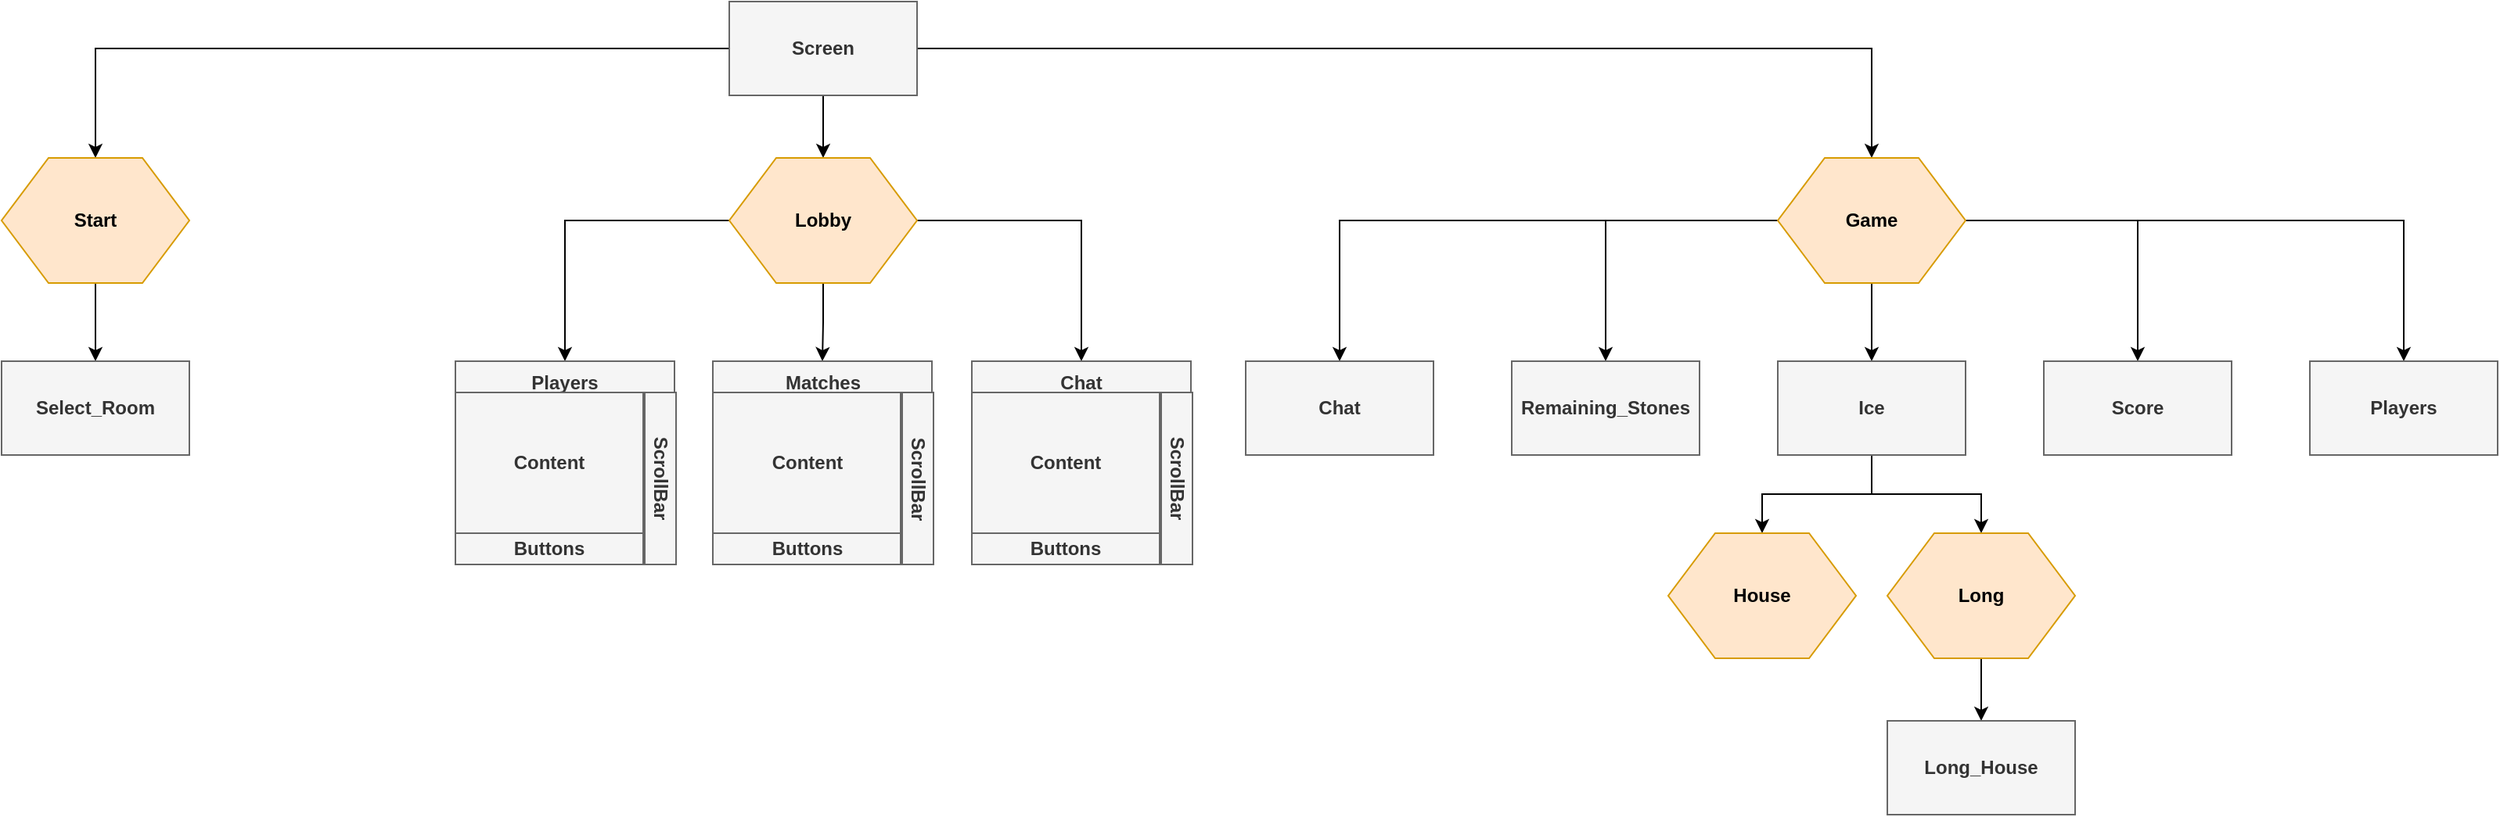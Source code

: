 <mxfile version="13.3.9" type="device"><diagram id="R2lEEEUBdFMjLlhIrx00" name="Page-1"><mxGraphModel dx="2881" dy="1176" grid="1" gridSize="10" guides="1" tooltips="1" connect="1" arrows="1" fold="1" page="1" pageScale="1" pageWidth="850" pageHeight="1100" math="0" shadow="0" extFonts="Permanent Marker^https://fonts.googleapis.com/css?family=Permanent+Marker"><root><mxCell id="0"/><mxCell id="1" parent="0"/><mxCell id="MElYCyy29GRaccVlO7ko-5" style="edgeStyle=orthogonalEdgeStyle;rounded=0;orthogonalLoop=1;jettySize=auto;html=1;entryX=0.5;entryY=0;entryDx=0;entryDy=0;" edge="1" parent="1" source="MElYCyy29GRaccVlO7ko-1" target="MElYCyy29GRaccVlO7ko-3"><mxGeometry relative="1" as="geometry"/></mxCell><mxCell id="MElYCyy29GRaccVlO7ko-6" style="edgeStyle=orthogonalEdgeStyle;rounded=0;orthogonalLoop=1;jettySize=auto;html=1;" edge="1" parent="1" source="MElYCyy29GRaccVlO7ko-1" target="MElYCyy29GRaccVlO7ko-2"><mxGeometry relative="1" as="geometry"/></mxCell><mxCell id="MElYCyy29GRaccVlO7ko-7" style="edgeStyle=orthogonalEdgeStyle;rounded=0;orthogonalLoop=1;jettySize=auto;html=1;entryX=0.5;entryY=0;entryDx=0;entryDy=0;" edge="1" parent="1" source="MElYCyy29GRaccVlO7ko-1" target="MElYCyy29GRaccVlO7ko-4"><mxGeometry relative="1" as="geometry"/></mxCell><mxCell id="MElYCyy29GRaccVlO7ko-1" value="Screen" style="rounded=0;whiteSpace=wrap;html=1;fillColor=#f5f5f5;strokeColor=#666666;fontColor=#333333;fontStyle=1" vertex="1" parent="1"><mxGeometry x="5" y="90" width="120" height="60" as="geometry"/></mxCell><mxCell id="MElYCyy29GRaccVlO7ko-46" style="edgeStyle=orthogonalEdgeStyle;rounded=0;orthogonalLoop=1;jettySize=auto;html=1;" edge="1" parent="1" source="MElYCyy29GRaccVlO7ko-2" target="MElYCyy29GRaccVlO7ko-45"><mxGeometry relative="1" as="geometry"/></mxCell><mxCell id="MElYCyy29GRaccVlO7ko-2" value="Start" style="shape=hexagon;perimeter=hexagonPerimeter2;whiteSpace=wrap;html=1;fillColor=#ffe6cc;strokeColor=#d79b00;fontStyle=1" vertex="1" parent="1"><mxGeometry x="-460" y="190" width="120" height="80" as="geometry"/></mxCell><mxCell id="MElYCyy29GRaccVlO7ko-27" style="edgeStyle=orthogonalEdgeStyle;rounded=0;orthogonalLoop=1;jettySize=auto;html=1;entryX=0.5;entryY=0;entryDx=0;entryDy=0;" edge="1" parent="1" source="MElYCyy29GRaccVlO7ko-3" target="MElYCyy29GRaccVlO7ko-34"><mxGeometry relative="1" as="geometry"><mxPoint x="65" y="320" as="targetPoint"/></mxGeometry></mxCell><mxCell id="MElYCyy29GRaccVlO7ko-28" style="edgeStyle=orthogonalEdgeStyle;rounded=0;orthogonalLoop=1;jettySize=auto;html=1;entryX=0.5;entryY=0;entryDx=0;entryDy=0;" edge="1" parent="1" source="MElYCyy29GRaccVlO7ko-3" target="MElYCyy29GRaccVlO7ko-39"><mxGeometry relative="1" as="geometry"><mxPoint x="210" y="320" as="targetPoint"/></mxGeometry></mxCell><mxCell id="MElYCyy29GRaccVlO7ko-29" style="edgeStyle=orthogonalEdgeStyle;rounded=0;orthogonalLoop=1;jettySize=auto;html=1;" edge="1" parent="1" source="MElYCyy29GRaccVlO7ko-3" target="MElYCyy29GRaccVlO7ko-26"><mxGeometry relative="1" as="geometry"/></mxCell><mxCell id="MElYCyy29GRaccVlO7ko-3" value="Lobby" style="shape=hexagon;perimeter=hexagonPerimeter2;whiteSpace=wrap;html=1;fillColor=#ffe6cc;strokeColor=#d79b00;fontStyle=1" vertex="1" parent="1"><mxGeometry x="5" y="190" width="120" height="80" as="geometry"/></mxCell><mxCell id="MElYCyy29GRaccVlO7ko-9" style="edgeStyle=orthogonalEdgeStyle;rounded=0;orthogonalLoop=1;jettySize=auto;html=1;" edge="1" parent="1" source="MElYCyy29GRaccVlO7ko-4" target="MElYCyy29GRaccVlO7ko-8"><mxGeometry relative="1" as="geometry"/></mxCell><mxCell id="MElYCyy29GRaccVlO7ko-15" style="edgeStyle=orthogonalEdgeStyle;rounded=0;orthogonalLoop=1;jettySize=auto;html=1;" edge="1" parent="1" source="MElYCyy29GRaccVlO7ko-4" target="MElYCyy29GRaccVlO7ko-14"><mxGeometry relative="1" as="geometry"/></mxCell><mxCell id="MElYCyy29GRaccVlO7ko-19" style="edgeStyle=orthogonalEdgeStyle;rounded=0;orthogonalLoop=1;jettySize=auto;html=1;" edge="1" parent="1" source="MElYCyy29GRaccVlO7ko-4" target="MElYCyy29GRaccVlO7ko-17"><mxGeometry relative="1" as="geometry"/></mxCell><mxCell id="MElYCyy29GRaccVlO7ko-20" style="edgeStyle=orthogonalEdgeStyle;rounded=0;orthogonalLoop=1;jettySize=auto;html=1;" edge="1" parent="1" source="MElYCyy29GRaccVlO7ko-4" target="MElYCyy29GRaccVlO7ko-18"><mxGeometry relative="1" as="geometry"/></mxCell><mxCell id="MElYCyy29GRaccVlO7ko-21" style="edgeStyle=orthogonalEdgeStyle;rounded=0;orthogonalLoop=1;jettySize=auto;html=1;" edge="1" parent="1" source="MElYCyy29GRaccVlO7ko-4" target="MElYCyy29GRaccVlO7ko-16"><mxGeometry relative="1" as="geometry"/></mxCell><mxCell id="MElYCyy29GRaccVlO7ko-4" value="Game" style="shape=hexagon;perimeter=hexagonPerimeter2;whiteSpace=wrap;html=1;fillColor=#ffe6cc;strokeColor=#d79b00;fontStyle=1" vertex="1" parent="1"><mxGeometry x="675" y="190" width="120" height="80" as="geometry"/></mxCell><mxCell id="MElYCyy29GRaccVlO7ko-12" style="edgeStyle=orthogonalEdgeStyle;rounded=0;orthogonalLoop=1;jettySize=auto;html=1;" edge="1" parent="1" source="MElYCyy29GRaccVlO7ko-8" target="MElYCyy29GRaccVlO7ko-10"><mxGeometry relative="1" as="geometry"/></mxCell><mxCell id="MElYCyy29GRaccVlO7ko-13" style="edgeStyle=orthogonalEdgeStyle;rounded=0;orthogonalLoop=1;jettySize=auto;html=1;entryX=0.5;entryY=0;entryDx=0;entryDy=0;" edge="1" parent="1" source="MElYCyy29GRaccVlO7ko-8" target="MElYCyy29GRaccVlO7ko-11"><mxGeometry relative="1" as="geometry"/></mxCell><mxCell id="MElYCyy29GRaccVlO7ko-8" value="Ice" style="rounded=0;whiteSpace=wrap;html=1;fillColor=#f5f5f5;strokeColor=#666666;fontColor=#333333;fontStyle=1" vertex="1" parent="1"><mxGeometry x="675" y="320" width="120" height="60" as="geometry"/></mxCell><mxCell id="MElYCyy29GRaccVlO7ko-10" value="House" style="shape=hexagon;perimeter=hexagonPerimeter2;whiteSpace=wrap;html=1;fillColor=#ffe6cc;strokeColor=#d79b00;fontStyle=1" vertex="1" parent="1"><mxGeometry x="605" y="430" width="120" height="80" as="geometry"/></mxCell><mxCell id="MElYCyy29GRaccVlO7ko-23" style="edgeStyle=orthogonalEdgeStyle;rounded=0;orthogonalLoop=1;jettySize=auto;html=1;" edge="1" parent="1" source="MElYCyy29GRaccVlO7ko-11" target="MElYCyy29GRaccVlO7ko-22"><mxGeometry relative="1" as="geometry"/></mxCell><mxCell id="MElYCyy29GRaccVlO7ko-11" value="Long" style="shape=hexagon;perimeter=hexagonPerimeter2;whiteSpace=wrap;html=1;fillColor=#ffe6cc;strokeColor=#d79b00;fontStyle=1" vertex="1" parent="1"><mxGeometry x="745" y="430" width="120" height="80" as="geometry"/></mxCell><mxCell id="MElYCyy29GRaccVlO7ko-14" value="Score" style="rounded=0;whiteSpace=wrap;html=1;fillColor=#f5f5f5;strokeColor=#666666;fontColor=#333333;fontStyle=1" vertex="1" parent="1"><mxGeometry x="845" y="320" width="120" height="60" as="geometry"/></mxCell><mxCell id="MElYCyy29GRaccVlO7ko-16" value="Players&lt;span style=&quot;color: rgba(0 , 0 , 0 , 0) ; font-family: monospace ; font-size: 0px ; font-weight: 400&quot;&gt;%3CmxGraphModel%3E%3Croot%3E%3CmxCell%20id%3D%220%22%2F%3E%3CmxCell%20id%3D%221%22%20parent%3D%220%22%2F%3E%3CmxCell%20id%3D%222%22%20value%3D%22Ice%22%20style%3D%22rounded%3D0%3BwhiteSpace%3Dwrap%3Bhtml%3D1%3BfillColor%3D%23f5f5f5%3BstrokeColor%3D%23666666%3BfontColor%3D%23333333%3BfontStyle%3D1%22%20vertex%3D%221%22%20parent%3D%221%22%3E%3CmxGeometry%20x%3D%22430%22%20y%3D%22320%22%20width%3D%22120%22%20height%3D%2260%22%20as%3D%22geometry%22%2F%3E%3C%2FmxCell%3E%3C%2Froot%3E%3C%2FmxGraphModel%3E&lt;/span&gt;" style="rounded=0;whiteSpace=wrap;html=1;fillColor=#f5f5f5;strokeColor=#666666;fontColor=#333333;fontStyle=1" vertex="1" parent="1"><mxGeometry x="1015" y="320" width="120" height="60" as="geometry"/></mxCell><mxCell id="MElYCyy29GRaccVlO7ko-17" value="Remaining_Stones" style="rounded=0;whiteSpace=wrap;html=1;fillColor=#f5f5f5;strokeColor=#666666;fontColor=#333333;fontStyle=1" vertex="1" parent="1"><mxGeometry x="505" y="320" width="120" height="60" as="geometry"/></mxCell><mxCell id="MElYCyy29GRaccVlO7ko-18" value="Chat" style="rounded=0;whiteSpace=wrap;html=1;fillColor=#f5f5f5;strokeColor=#666666;fontColor=#333333;fontStyle=1" vertex="1" parent="1"><mxGeometry x="335" y="320" width="120" height="60" as="geometry"/></mxCell><mxCell id="MElYCyy29GRaccVlO7ko-22" value="Long_House" style="rounded=0;whiteSpace=wrap;html=1;fillColor=#f5f5f5;strokeColor=#666666;fontColor=#333333;fontStyle=1" vertex="1" parent="1"><mxGeometry x="745" y="550" width="120" height="60" as="geometry"/></mxCell><mxCell id="MElYCyy29GRaccVlO7ko-26" value="Players" style="rounded=0;whiteSpace=wrap;html=1;fillColor=#f5f5f5;strokeColor=#666666;fontColor=#333333;fontStyle=1;verticalAlign=top;" vertex="1" parent="1"><mxGeometry x="-170" y="320" width="140" height="130" as="geometry"/></mxCell><mxCell id="MElYCyy29GRaccVlO7ko-33" value="" style="group" vertex="1" connectable="0" parent="1"><mxGeometry x="-170" y="340" width="141" height="110" as="geometry"/></mxCell><mxCell id="MElYCyy29GRaccVlO7ko-30" value="ScrollBar&lt;span style=&quot;color: rgba(0 , 0 , 0 , 0) ; font-family: monospace ; font-size: 0px ; font-weight: 400&quot;&gt;%3CmxGraphModel%3E%3Croot%3E%3CmxCell%20id%3D%220%22%2F%3E%3CmxCell%20id%3D%221%22%20parent%3D%220%22%2F%3E%3CmxCell%20id%3D%222%22%20value%3D%22Matches%22%20style%3D%22rounded%3D0%3BwhiteSpace%3Dwrap%3Bhtml%3D1%3BfillColor%3D%23f5f5f5%3BstrokeColor%3D%23666666%3BfontColor%3D%23333333%3BfontStyle%3D1%22%20vertex%3D%221%22%20parent%3D%221%22%3E%3CmxGeometry%20x%3D%225%22%20y%3D%22320%22%20width%3D%22120%22%20height%3D%2260%22%20as%3D%22geometry%22%2F%3E%3C%2FmxCell%3E%3C%2Froot%3E%3C%2FmxGraphModel%3E&lt;/span&gt;" style="rounded=0;whiteSpace=wrap;html=1;fillColor=#f5f5f5;strokeColor=#666666;fontColor=#333333;fontStyle=1;rotation=90;" vertex="1" parent="MElYCyy29GRaccVlO7ko-33"><mxGeometry x="76" y="45" width="110" height="20" as="geometry"/></mxCell><mxCell id="MElYCyy29GRaccVlO7ko-31" value="Buttons" style="rounded=0;whiteSpace=wrap;html=1;fillColor=#f5f5f5;strokeColor=#666666;fontColor=#333333;fontStyle=1" vertex="1" parent="MElYCyy29GRaccVlO7ko-33"><mxGeometry y="90" width="120" height="20" as="geometry"/></mxCell><mxCell id="MElYCyy29GRaccVlO7ko-32" value="Content" style="rounded=0;whiteSpace=wrap;html=1;fillColor=#f5f5f5;strokeColor=#666666;fontColor=#333333;fontStyle=1" vertex="1" parent="MElYCyy29GRaccVlO7ko-33"><mxGeometry width="120" height="90" as="geometry"/></mxCell><mxCell id="MElYCyy29GRaccVlO7ko-34" value="Matches" style="rounded=0;whiteSpace=wrap;html=1;fillColor=#f5f5f5;strokeColor=#666666;fontColor=#333333;fontStyle=1;verticalAlign=top;" vertex="1" parent="1"><mxGeometry x="-5.5" y="320" width="140" height="130" as="geometry"/></mxCell><mxCell id="MElYCyy29GRaccVlO7ko-35" value="" style="group" vertex="1" connectable="0" parent="1"><mxGeometry x="-5.5" y="340" width="141" height="110" as="geometry"/></mxCell><mxCell id="MElYCyy29GRaccVlO7ko-36" value="ScrollBar&lt;span style=&quot;color: rgba(0 , 0 , 0 , 0) ; font-family: monospace ; font-size: 0px ; font-weight: 400&quot;&gt;%3CmxGraphModel%3E%3Croot%3E%3CmxCell%20id%3D%220%22%2F%3E%3CmxCell%20id%3D%221%22%20parent%3D%220%22%2F%3E%3CmxCell%20id%3D%222%22%20value%3D%22Matches%22%20style%3D%22rounded%3D0%3BwhiteSpace%3Dwrap%3Bhtml%3D1%3BfillColor%3D%23f5f5f5%3BstrokeColor%3D%23666666%3BfontColor%3D%23333333%3BfontStyle%3D1%22%20vertex%3D%221%22%20parent%3D%221%22%3E%3CmxGeometry%20x%3D%225%22%20y%3D%22320%22%20width%3D%22120%22%20height%3D%2260%22%20as%3D%22geometry%22%2F%3E%3C%2FmxCell%3E%3C%2Froot%3E%3C%2FmxGraphModel%3E&lt;/span&gt;" style="rounded=0;whiteSpace=wrap;html=1;fillColor=#f5f5f5;strokeColor=#666666;fontColor=#333333;fontStyle=1;rotation=90;" vertex="1" parent="MElYCyy29GRaccVlO7ko-35"><mxGeometry x="76" y="45" width="110" height="20" as="geometry"/></mxCell><mxCell id="MElYCyy29GRaccVlO7ko-37" value="Buttons" style="rounded=0;whiteSpace=wrap;html=1;fillColor=#f5f5f5;strokeColor=#666666;fontColor=#333333;fontStyle=1" vertex="1" parent="MElYCyy29GRaccVlO7ko-35"><mxGeometry y="90" width="120" height="20" as="geometry"/></mxCell><mxCell id="MElYCyy29GRaccVlO7ko-38" value="Content" style="rounded=0;whiteSpace=wrap;html=1;fillColor=#f5f5f5;strokeColor=#666666;fontColor=#333333;fontStyle=1" vertex="1" parent="MElYCyy29GRaccVlO7ko-35"><mxGeometry width="120" height="90" as="geometry"/></mxCell><mxCell id="MElYCyy29GRaccVlO7ko-39" value="Chat" style="rounded=0;whiteSpace=wrap;html=1;fillColor=#f5f5f5;strokeColor=#666666;fontColor=#333333;fontStyle=1;verticalAlign=top;" vertex="1" parent="1"><mxGeometry x="160" y="320" width="140" height="130" as="geometry"/></mxCell><mxCell id="MElYCyy29GRaccVlO7ko-40" value="" style="group" vertex="1" connectable="0" parent="1"><mxGeometry x="160" y="340" width="141" height="110" as="geometry"/></mxCell><mxCell id="MElYCyy29GRaccVlO7ko-41" value="ScrollBar&lt;span style=&quot;color: rgba(0 , 0 , 0 , 0) ; font-family: monospace ; font-size: 0px ; font-weight: 400&quot;&gt;%3CmxGraphModel%3E%3Croot%3E%3CmxCell%20id%3D%220%22%2F%3E%3CmxCell%20id%3D%221%22%20parent%3D%220%22%2F%3E%3CmxCell%20id%3D%222%22%20value%3D%22Matches%22%20style%3D%22rounded%3D0%3BwhiteSpace%3Dwrap%3Bhtml%3D1%3BfillColor%3D%23f5f5f5%3BstrokeColor%3D%23666666%3BfontColor%3D%23333333%3BfontStyle%3D1%22%20vertex%3D%221%22%20parent%3D%221%22%3E%3CmxGeometry%20x%3D%225%22%20y%3D%22320%22%20width%3D%22120%22%20height%3D%2260%22%20as%3D%22geometry%22%2F%3E%3C%2FmxCell%3E%3C%2Froot%3E%3C%2FmxGraphModel%3E&lt;/span&gt;" style="rounded=0;whiteSpace=wrap;html=1;fillColor=#f5f5f5;strokeColor=#666666;fontColor=#333333;fontStyle=1;rotation=90;" vertex="1" parent="MElYCyy29GRaccVlO7ko-40"><mxGeometry x="76" y="45" width="110" height="20" as="geometry"/></mxCell><mxCell id="MElYCyy29GRaccVlO7ko-44" style="edgeStyle=orthogonalEdgeStyle;rounded=0;orthogonalLoop=1;jettySize=auto;html=1;" edge="1" parent="MElYCyy29GRaccVlO7ko-40" source="MElYCyy29GRaccVlO7ko-42" target="MElYCyy29GRaccVlO7ko-43"><mxGeometry relative="1" as="geometry"/></mxCell><mxCell id="MElYCyy29GRaccVlO7ko-42" value="Buttons" style="rounded=0;whiteSpace=wrap;html=1;fillColor=#f5f5f5;strokeColor=#666666;fontColor=#333333;fontStyle=1" vertex="1" parent="MElYCyy29GRaccVlO7ko-40"><mxGeometry y="90" width="120" height="20" as="geometry"/></mxCell><mxCell id="MElYCyy29GRaccVlO7ko-43" value="Content" style="rounded=0;whiteSpace=wrap;html=1;fillColor=#f5f5f5;strokeColor=#666666;fontColor=#333333;fontStyle=1" vertex="1" parent="MElYCyy29GRaccVlO7ko-40"><mxGeometry width="120" height="90" as="geometry"/></mxCell><mxCell id="MElYCyy29GRaccVlO7ko-45" value="Select_Room" style="rounded=0;whiteSpace=wrap;html=1;fillColor=#f5f5f5;strokeColor=#666666;fontColor=#333333;fontStyle=1" vertex="1" parent="1"><mxGeometry x="-460" y="320" width="120" height="60" as="geometry"/></mxCell></root></mxGraphModel></diagram></mxfile>